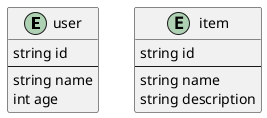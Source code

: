 @startuml


entity user {
	string id
	---
			string name
			int age
}



entity item {
	string id
	---
			string name
			string description
}


@enduml
